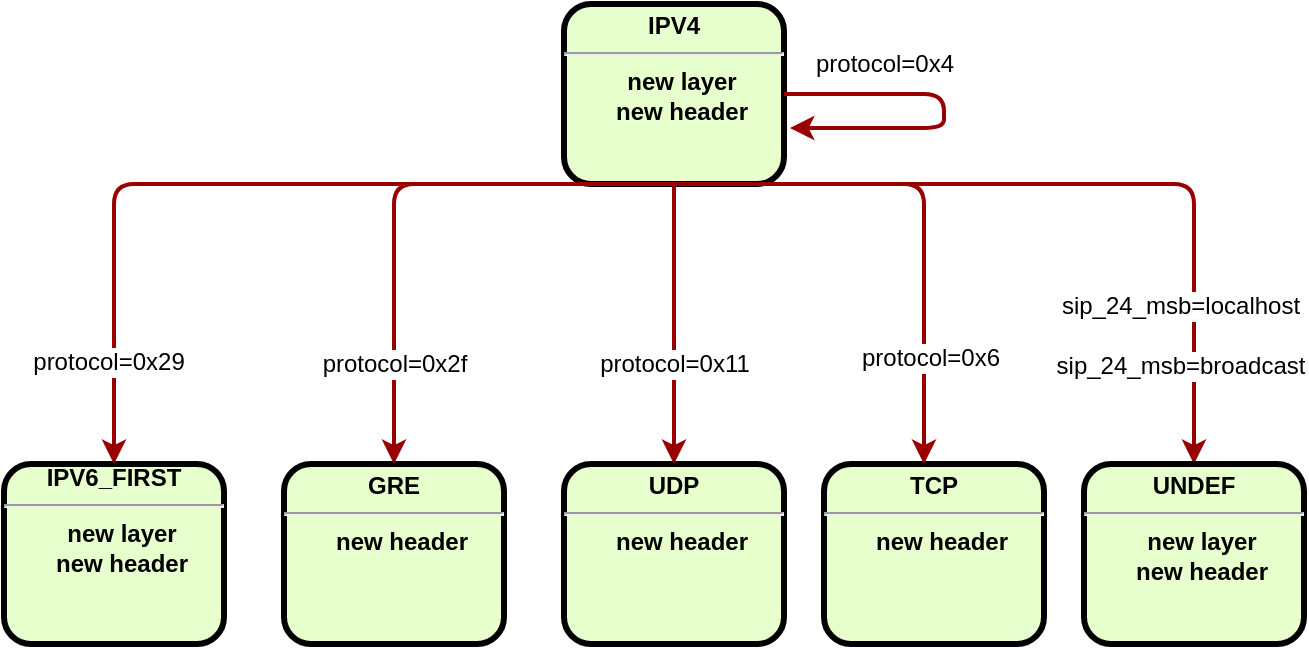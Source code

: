 <mxfile version="12.4.3" type="device" pages="1"><diagram name="Page-1" id="c7558073-3199-34d8-9f00-42111426c3f3"><mxGraphModel dx="955" dy="538" grid="1" gridSize="10" guides="1" tooltips="1" connect="1" arrows="1" fold="1" page="1" pageScale="1" pageWidth="826" pageHeight="1169" background="#ffffff" math="0" shadow="0"><root><mxCell id="0"/><mxCell id="1" parent="0"/><mxCell id="6" value="&lt;strong&gt;IPV6_FIRST&lt;br&gt;&lt;/strong&gt;&lt;hr&gt;&lt;p style=&quot;margin: 0px 0px 0px 8px&quot;&gt;&lt;span&gt;new layer&lt;/span&gt;&lt;/p&gt;&lt;p style=&quot;margin: 0px 0px 0px 8px&quot;&gt;&lt;span&gt;new header&lt;/span&gt;&lt;br&gt;&lt;/p&gt;" style="verticalAlign=middle;align=center;overflow=fill;fontSize=12;fontFamily=Helvetica;html=1;rounded=1;fontStyle=1;strokeWidth=3;fillColor=#E6FFCC" parent="1" vertex="1"><mxGeometry x="130" y="240" width="110" height="90" as="geometry"/></mxCell><mxCell id="9" value="&lt;p style=&quot;margin: 4px 0px 0px ; text-align: center&quot;&gt;GRE&lt;/p&gt;&lt;hr&gt;&lt;p style=&quot;margin: 0px 0px 0px 8px&quot;&gt;&lt;span&gt;new header&lt;/span&gt;&lt;br&gt;&lt;/p&gt;" style="verticalAlign=middle;align=center;overflow=fill;fontSize=12;fontFamily=Helvetica;html=1;rounded=1;fontStyle=1;strokeWidth=3;fillColor=#E6FFCC" parent="1" vertex="1"><mxGeometry x="270" y="240" width="110" height="90" as="geometry"/></mxCell><mxCell id="11" value="&lt;p style=&quot;margin: 4px 0px 0px ; text-align: center&quot;&gt;&lt;strong&gt;IPV4&lt;/strong&gt;&lt;/p&gt;&lt;hr&gt;&lt;p style=&quot;margin: 0px ; margin-left: 8px&quot;&gt;new layer&lt;/p&gt;&lt;p style=&quot;margin: 0px ; margin-left: 8px&quot;&gt;new header&lt;/p&gt;" style="verticalAlign=middle;align=center;overflow=fill;fontSize=12;fontFamily=Helvetica;html=1;rounded=1;fontStyle=1;strokeWidth=3;fillColor=#E6FFCC" parent="1" vertex="1"><mxGeometry x="410.0" y="10" width="110" height="90" as="geometry"/></mxCell><mxCell id="E5p60dvam9qOuimB-l8L-133" value="" style="edgeStyle=elbowEdgeStyle;elbow=horizontal;strokeColor=#990000;strokeWidth=2;exitX=0.75;exitY=1;exitDx=0;exitDy=0;entryX=0.5;entryY=0;entryDx=0;entryDy=0;" parent="1" source="11" target="8qfeMifpEaEJOLT8Es6h-63" edge="1"><mxGeometry width="100" height="100" relative="1" as="geometry"><mxPoint x="338.167" y="206.167" as="sourcePoint"/><mxPoint x="360" y="150" as="targetPoint"/><Array as="points"><mxPoint x="725" y="180"/></Array></mxGeometry></mxCell><mxCell id="8qfeMifpEaEJOLT8Es6h-62" value="&lt;p style=&quot;margin: 4px 0px 0px ; text-align: center&quot;&gt;UDP&lt;/p&gt;&lt;hr&gt;&lt;p style=&quot;margin: 0px 0px 0px 8px&quot;&gt;&lt;span&gt;new header&lt;/span&gt;&lt;br&gt;&lt;/p&gt;" style="verticalAlign=middle;align=center;overflow=fill;fontSize=12;fontFamily=Helvetica;html=1;rounded=1;fontStyle=1;strokeWidth=3;fillColor=#E6FFCC" parent="1" vertex="1"><mxGeometry x="410" y="240" width="110" height="90" as="geometry"/></mxCell><mxCell id="8qfeMifpEaEJOLT8Es6h-63" value="&lt;p style=&quot;margin: 4px 0px 0px ; text-align: center&quot;&gt;&lt;strong&gt;UNDEF&lt;/strong&gt;&lt;/p&gt;&lt;hr&gt;&lt;p style=&quot;margin: 0px 0px 0px 8px&quot;&gt;&lt;span&gt;new layer&lt;/span&gt;&lt;/p&gt;&lt;p style=&quot;margin: 0px 0px 0px 8px&quot;&gt;&lt;span&gt;new header&lt;/span&gt;&lt;br&gt;&lt;/p&gt;" style="verticalAlign=middle;align=center;overflow=fill;fontSize=12;fontFamily=Helvetica;html=1;rounded=1;fontStyle=1;strokeWidth=3;fillColor=#E6FFCC" parent="1" vertex="1"><mxGeometry x="670" y="240" width="110" height="90" as="geometry"/></mxCell><mxCell id="8qfeMifpEaEJOLT8Es6h-64" value="&lt;p style=&quot;margin: 4px 0px 0px ; text-align: center&quot;&gt;TCP&lt;/p&gt;&lt;hr&gt;&lt;p style=&quot;margin: 0px 0px 0px 8px&quot;&gt;&lt;span&gt;new header&lt;/span&gt;&lt;br&gt;&lt;/p&gt;" style="verticalAlign=middle;align=center;overflow=fill;fontSize=12;fontFamily=Helvetica;html=1;rounded=1;fontStyle=1;strokeWidth=3;fillColor=#E6FFCC" parent="1" vertex="1"><mxGeometry x="540" y="240" width="110" height="90" as="geometry"/></mxCell><mxCell id="8qfeMifpEaEJOLT8Es6h-65" value="" style="edgeStyle=elbowEdgeStyle;elbow=horizontal;strokeColor=#990000;strokeWidth=2;exitX=0.5;exitY=1;exitDx=0;exitDy=0;" parent="1" source="11" edge="1"><mxGeometry width="100" height="100" relative="1" as="geometry"><mxPoint x="438" y="144" as="sourcePoint"/><mxPoint x="590" y="240" as="targetPoint"/><Array as="points"><mxPoint x="590" y="170"/></Array></mxGeometry></mxCell><mxCell id="8qfeMifpEaEJOLT8Es6h-66" value="" style="edgeStyle=elbowEdgeStyle;elbow=horizontal;strokeColor=#990000;strokeWidth=2;exitX=0.5;exitY=1;exitDx=0;exitDy=0;entryX=0.5;entryY=0;entryDx=0;entryDy=0;" parent="1" source="11" target="8qfeMifpEaEJOLT8Es6h-62" edge="1"><mxGeometry width="100" height="100" relative="1" as="geometry"><mxPoint x="410" y="144" as="sourcePoint"/><mxPoint x="540" y="284" as="targetPoint"/><Array as="points"><mxPoint x="465" y="170"/></Array></mxGeometry></mxCell><mxCell id="8qfeMifpEaEJOLT8Es6h-67" value="" style="edgeStyle=elbowEdgeStyle;elbow=horizontal;strokeColor=#990000;strokeWidth=2;exitX=0.5;exitY=1;exitDx=0;exitDy=0;" parent="1" source="11" edge="1"><mxGeometry width="100" height="100" relative="1" as="geometry"><mxPoint x="310" y="90" as="sourcePoint"/><mxPoint x="325" y="240" as="targetPoint"/><Array as="points"><mxPoint x="325" y="170"/></Array></mxGeometry></mxCell><mxCell id="8qfeMifpEaEJOLT8Es6h-68" value="" style="edgeStyle=elbowEdgeStyle;elbow=horizontal;strokeColor=#990000;strokeWidth=2;entryX=0.5;entryY=0;entryDx=0;entryDy=0;" parent="1" target="6" edge="1"><mxGeometry width="100" height="100" relative="1" as="geometry"><mxPoint x="470" y="100" as="sourcePoint"/><mxPoint x="190" y="240" as="targetPoint"/><Array as="points"><mxPoint x="185" y="170"/></Array></mxGeometry></mxCell><mxCell id="8qfeMifpEaEJOLT8Es6h-69" value="protocol=0x29" style="text;html=1;align=center;verticalAlign=middle;resizable=0;points=[];;labelBackgroundColor=#ffffff;" parent="8qfeMifpEaEJOLT8Es6h-68" vertex="1" connectable="0"><mxGeometry x="0.76" y="-3" relative="1" as="geometry"><mxPoint as="offset"/></mxGeometry></mxCell><mxCell id="8qfeMifpEaEJOLT8Es6h-70" value="protocol=0x2f" style="text;html=1;align=center;verticalAlign=middle;resizable=0;points=[];;labelBackgroundColor=#ffffff;" parent="1" vertex="1" connectable="0"><mxGeometry x="325" y="190" as="geometry"><mxPoint as="offset"/></mxGeometry></mxCell><mxCell id="8qfeMifpEaEJOLT8Es6h-71" value="protocol=0x11" style="text;html=1;align=center;verticalAlign=middle;resizable=0;points=[];;labelBackgroundColor=#ffffff;" parent="1" vertex="1" connectable="0"><mxGeometry x="465" y="190" as="geometry"><mxPoint as="offset"/></mxGeometry></mxCell><mxCell id="8qfeMifpEaEJOLT8Es6h-72" value="protocol=0x6" style="text;html=1;align=center;verticalAlign=middle;resizable=0;points=[];;labelBackgroundColor=#ffffff;" parent="1" vertex="1" connectable="0"><mxGeometry x="210" y="210" as="geometry"><mxPoint x="383" y="-23" as="offset"/></mxGeometry></mxCell><mxCell id="8qfeMifpEaEJOLT8Es6h-73" value="sip_24_msb=broadcast" style="text;html=1;align=center;verticalAlign=middle;resizable=0;points=[];;labelBackgroundColor=#ffffff;" parent="1" vertex="1" connectable="0"><mxGeometry x="720" y="190" as="geometry"><mxPoint x="-2" y="1" as="offset"/></mxGeometry></mxCell><mxCell id="8qfeMifpEaEJOLT8Es6h-74" value="protocol=0x4" style="text;html=1;align=center;verticalAlign=middle;resizable=0;points=[];;labelBackgroundColor=#ffffff;" parent="1" vertex="1" connectable="0"><mxGeometry x="570" y="40" as="geometry"><mxPoint as="offset"/></mxGeometry></mxCell><mxCell id="8qfeMifpEaEJOLT8Es6h-75" value="" style="edgeStyle=elbowEdgeStyle;elbow=horizontal;strokeColor=#990000;strokeWidth=2;exitX=1;exitY=0.5;exitDx=0;exitDy=0;entryX=1.027;entryY=0.689;entryDx=0;entryDy=0;entryPerimeter=0;" parent="1" source="11" target="11" edge="1"><mxGeometry width="100" height="100" relative="1" as="geometry"><mxPoint x="503" y="110" as="sourcePoint"/><mxPoint x="570" y="70" as="targetPoint"/><Array as="points"><mxPoint x="600" y="70"/><mxPoint x="710" y="55"/></Array></mxGeometry></mxCell><mxCell id="8qfeMifpEaEJOLT8Es6h-76" value="sip_24_msb=localhost" style="text;html=1;align=center;verticalAlign=middle;resizable=0;points=[];;labelBackgroundColor=#ffffff;" parent="1" vertex="1" connectable="0"><mxGeometry x="720" y="160" as="geometry"><mxPoint x="-2" y="1" as="offset"/></mxGeometry></mxCell></root></mxGraphModel></diagram></mxfile>